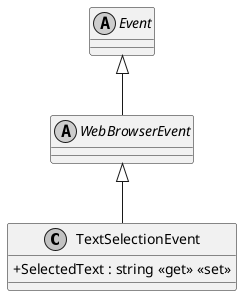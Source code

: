 @startuml
skinparam monochrome true
skinparam classAttributeIconSize 0

class TextSelectionEvent {
    + SelectedText : string <<get>> <<set>>
}
abstract class WebBrowserEvent {

}
abstract class Event
WebBrowserEvent <|-- TextSelectionEvent
Event <|-- WebBrowserEvent
@enduml
